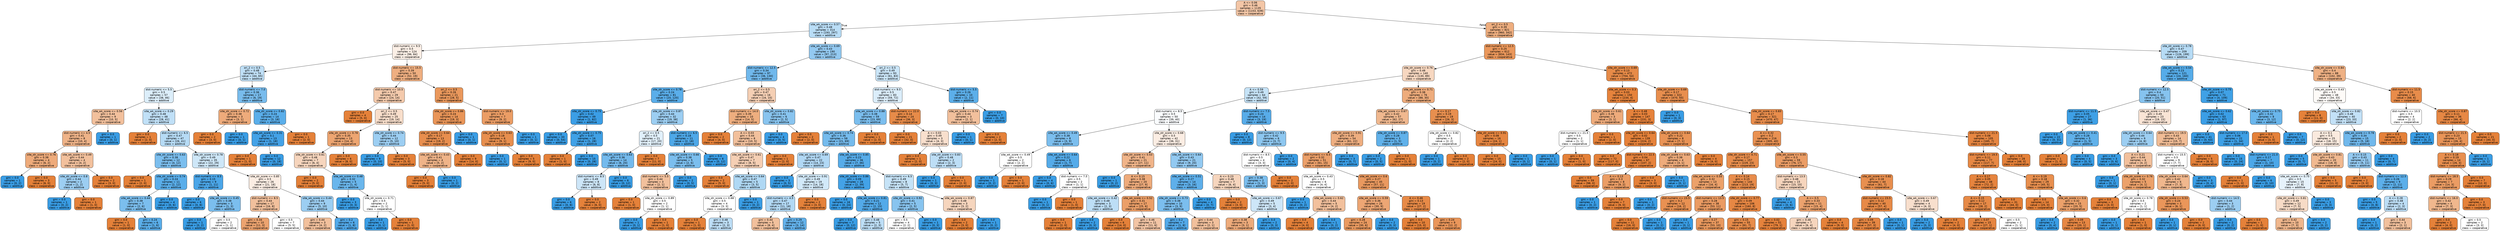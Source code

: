 digraph Tree {
node [shape=box, style="filled, rounded", color="black", fontname=helvetica] ;
edge [fontname=helvetica] ;
0 [label="A <= 0.06\ngini = 0.46\nsamples = 1135\nvalue = [1153, 639]\nclass = cooperative", fillcolor="#e5813972"] ;
1 [label="site_wk_score <= 0.57\ngini = 0.48\nsamples = 314\nvalue = [193, 297]\nclass = additive", fillcolor="#399de559"] ;
0 -> 1 [labeldistance=2.5, labelangle=45, headlabel="True"] ;
2 [label="dist-numeric <= 9.5\ngini = 0.5\nsamples = 124\nvalue = [96, 84]\nclass = cooperative", fillcolor="#e5813920"] ;
1 -> 2 ;
3 [label="ori_2 <= 0.5\ngini = 0.48\nsamples = 74\nvalue = [44, 65]\nclass = additive", fillcolor="#399de552"] ;
2 -> 3 ;
4 [label="dist-numeric <= 5.5\ngini = 0.5\nsamples = 57\nvalue = [38, 46]\nclass = additive", fillcolor="#399de52c"] ;
3 -> 4 ;
5 [label="site_wk_score <= 0.56\ngini = 0.44\nsamples = 9\nvalue = [10, 5]\nclass = cooperative", fillcolor="#e581397f"] ;
4 -> 5 ;
6 [label="dist-numeric <= 4.5\ngini = 0.41\nsamples = 8\nvalue = [10, 4]\nclass = cooperative", fillcolor="#e5813999"] ;
5 -> 6 ;
7 [label="site_str_score <= 0.76\ngini = 0.38\nsamples = 4\nvalue = [6, 2]\nclass = cooperative", fillcolor="#e58139aa"] ;
6 -> 7 ;
8 [label="gini = 0.0\nsamples = 1\nvalue = [0, 2]\nclass = additive", fillcolor="#399de5ff"] ;
7 -> 8 ;
9 [label="gini = 0.0\nsamples = 3\nvalue = [6, 0]\nclass = cooperative", fillcolor="#e58139ff"] ;
7 -> 9 ;
10 [label="site_wk_score <= 0.49\ngini = 0.44\nsamples = 4\nvalue = [4, 2]\nclass = cooperative", fillcolor="#e581397f"] ;
6 -> 10 ;
11 [label="site_str_score <= 0.8\ngini = 0.44\nsamples = 2\nvalue = [1, 2]\nclass = additive", fillcolor="#399de57f"] ;
10 -> 11 ;
12 [label="gini = 0.0\nsamples = 1\nvalue = [0, 2]\nclass = additive", fillcolor="#399de5ff"] ;
11 -> 12 ;
13 [label="gini = 0.0\nsamples = 1\nvalue = [1, 0]\nclass = cooperative", fillcolor="#e58139ff"] ;
11 -> 13 ;
14 [label="gini = 0.0\nsamples = 2\nvalue = [3, 0]\nclass = cooperative", fillcolor="#e58139ff"] ;
10 -> 14 ;
15 [label="gini = 0.0\nsamples = 1\nvalue = [0, 1]\nclass = additive", fillcolor="#399de5ff"] ;
5 -> 15 ;
16 [label="site_wk_score <= 0.29\ngini = 0.48\nsamples = 48\nvalue = [28, 41]\nclass = additive", fillcolor="#399de551"] ;
4 -> 16 ;
17 [label="gini = 0.0\nsamples = 1\nvalue = [2, 0]\nclass = cooperative", fillcolor="#e58139ff"] ;
16 -> 17 ;
18 [label="dist-numeric <= 6.5\ngini = 0.47\nsamples = 47\nvalue = [26, 41]\nclass = additive", fillcolor="#399de55d"] ;
16 -> 18 ;
19 [label="site_str_score <= 0.63\ngini = 0.38\nsamples = 12\nvalue = [4, 12]\nclass = additive", fillcolor="#399de5aa"] ;
18 -> 19 ;
20 [label="gini = 0.0\nsamples = 1\nvalue = [2, 0]\nclass = cooperative", fillcolor="#e58139ff"] ;
19 -> 20 ;
21 [label="site_str_score <= 0.74\ngini = 0.24\nsamples = 11\nvalue = [2, 12]\nclass = additive", fillcolor="#399de5d4"] ;
19 -> 21 ;
22 [label="site_wk_score <= 0.44\ngini = 0.38\nsamples = 7\nvalue = [2, 6]\nclass = additive", fillcolor="#399de5aa"] ;
21 -> 22 ;
23 [label="gini = 0.0\nsamples = 1\nvalue = [1, 0]\nclass = cooperative", fillcolor="#e58139ff"] ;
22 -> 23 ;
24 [label="gini = 0.24\nsamples = 6\nvalue = [1, 6]\nclass = additive", fillcolor="#399de5d4"] ;
22 -> 24 ;
25 [label="gini = 0.0\nsamples = 4\nvalue = [0, 6]\nclass = additive", fillcolor="#399de5ff"] ;
21 -> 25 ;
26 [label="site_str_score <= 0.78\ngini = 0.49\nsamples = 35\nvalue = [22, 29]\nclass = additive", fillcolor="#399de53e"] ;
18 -> 26 ;
27 [label="dist-numeric <= 8.5\ngini = 0.15\nsamples = 9\nvalue = [1, 11]\nclass = additive", fillcolor="#399de5e8"] ;
26 -> 27 ;
28 [label="gini = 0.0\nsamples = 6\nvalue = [0, 8]\nclass = additive", fillcolor="#399de5ff"] ;
27 -> 28 ;
29 [label="site_wk_score <= 0.45\ngini = 0.38\nsamples = 3\nvalue = [1, 3]\nclass = additive", fillcolor="#399de5aa"] ;
27 -> 29 ;
30 [label="gini = 0.0\nsamples = 1\nvalue = [0, 2]\nclass = additive", fillcolor="#399de5ff"] ;
29 -> 30 ;
31 [label="gini = 0.5\nsamples = 2\nvalue = [1, 1]\nclass = cooperative", fillcolor="#e5813900"] ;
29 -> 31 ;
32 [label="site_str_score <= 0.85\ngini = 0.5\nsamples = 26\nvalue = [21, 18]\nclass = cooperative", fillcolor="#e5813924"] ;
26 -> 32 ;
33 [label="dist-numeric <= 8.5\ngini = 0.44\nsamples = 17\nvalue = [16, 8]\nclass = cooperative", fillcolor="#e581397f"] ;
32 -> 33 ;
34 [label="gini = 0.34\nsamples = 10\nvalue = [11, 3]\nclass = cooperative", fillcolor="#e58139b9"] ;
33 -> 34 ;
35 [label="gini = 0.5\nsamples = 7\nvalue = [5, 5]\nclass = cooperative", fillcolor="#e5813900"] ;
33 -> 35 ;
36 [label="site_wk_score <= 0.44\ngini = 0.44\nsamples = 9\nvalue = [5, 10]\nclass = additive", fillcolor="#399de57f"] ;
32 -> 36 ;
37 [label="gini = 0.44\nsamples = 3\nvalue = [4, 2]\nclass = cooperative", fillcolor="#e581397f"] ;
36 -> 37 ;
38 [label="gini = 0.2\nsamples = 6\nvalue = [1, 8]\nclass = additive", fillcolor="#399de5df"] ;
36 -> 38 ;
39 [label="dist-numeric <= 7.0\ngini = 0.36\nsamples = 17\nvalue = [6, 19]\nclass = additive", fillcolor="#399de5ae"] ;
3 -> 39 ;
40 [label="site_str_score <= 0.72\ngini = 0.38\nsamples = 3\nvalue = [3, 1]\nclass = cooperative", fillcolor="#e58139aa"] ;
39 -> 40 ;
41 [label="gini = 0.0\nsamples = 2\nvalue = [3, 0]\nclass = cooperative", fillcolor="#e58139ff"] ;
40 -> 41 ;
42 [label="gini = 0.0\nsamples = 1\nvalue = [0, 1]\nclass = additive", fillcolor="#399de5ff"] ;
40 -> 42 ;
43 [label="site_str_score <= 0.82\ngini = 0.24\nsamples = 14\nvalue = [3, 18]\nclass = additive", fillcolor="#399de5d4"] ;
39 -> 43 ;
44 [label="site_wk_score <= 0.31\ngini = 0.1\nsamples = 13\nvalue = [1, 18]\nclass = additive", fillcolor="#399de5f1"] ;
43 -> 44 ;
45 [label="gini = 0.0\nsamples = 1\nvalue = [1, 0]\nclass = cooperative", fillcolor="#e58139ff"] ;
44 -> 45 ;
46 [label="gini = 0.0\nsamples = 12\nvalue = [0, 18]\nclass = additive", fillcolor="#399de5ff"] ;
44 -> 46 ;
47 [label="gini = 0.0\nsamples = 1\nvalue = [2, 0]\nclass = cooperative", fillcolor="#e58139ff"] ;
43 -> 47 ;
48 [label="dist-numeric <= 15.5\ngini = 0.39\nsamples = 50\nvalue = [52, 19]\nclass = cooperative", fillcolor="#e58139a2"] ;
2 -> 48 ;
49 [label="dist-numeric <= 10.5\ngini = 0.47\nsamples = 29\nvalue = [24, 14]\nclass = cooperative", fillcolor="#e581396a"] ;
48 -> 49 ;
50 [label="gini = 0.0\nsamples = 4\nvalue = [5, 0]\nclass = cooperative", fillcolor="#e58139ff"] ;
49 -> 50 ;
51 [label="ori_2 <= 0.5\ngini = 0.49\nsamples = 25\nvalue = [19, 14]\nclass = cooperative", fillcolor="#e5813943"] ;
49 -> 51 ;
52 [label="site_str_score <= 0.78\ngini = 0.35\nsamples = 13\nvalue = [14, 4]\nclass = cooperative", fillcolor="#e58139b6"] ;
51 -> 52 ;
53 [label="site_str_score <= 0.61\ngini = 0.48\nsamples = 7\nvalue = [6, 4]\nclass = cooperative", fillcolor="#e5813955"] ;
52 -> 53 ;
54 [label="gini = 0.0\nsamples = 2\nvalue = [5, 0]\nclass = cooperative", fillcolor="#e58139ff"] ;
53 -> 54 ;
55 [label="site_wk_score <= 0.48\ngini = 0.32\nsamples = 5\nvalue = [1, 4]\nclass = additive", fillcolor="#399de5bf"] ;
53 -> 55 ;
56 [label="gini = 0.0\nsamples = 3\nvalue = [0, 3]\nclass = additive", fillcolor="#399de5ff"] ;
55 -> 56 ;
57 [label="site_str_score <= 0.71\ngini = 0.5\nsamples = 2\nvalue = [1, 1]\nclass = cooperative", fillcolor="#e5813900"] ;
55 -> 57 ;
58 [label="gini = 0.0\nsamples = 1\nvalue = [0, 1]\nclass = additive", fillcolor="#399de5ff"] ;
57 -> 58 ;
59 [label="gini = 0.0\nsamples = 1\nvalue = [1, 0]\nclass = cooperative", fillcolor="#e58139ff"] ;
57 -> 59 ;
60 [label="gini = 0.0\nsamples = 6\nvalue = [8, 0]\nclass = cooperative", fillcolor="#e58139ff"] ;
52 -> 60 ;
61 [label="site_str_score <= 0.74\ngini = 0.44\nsamples = 12\nvalue = [5, 10]\nclass = additive", fillcolor="#399de57f"] ;
51 -> 61 ;
62 [label="gini = 0.0\nsamples = 9\nvalue = [0, 10]\nclass = additive", fillcolor="#399de5ff"] ;
61 -> 62 ;
63 [label="gini = 0.0\nsamples = 3\nvalue = [5, 0]\nclass = cooperative", fillcolor="#e58139ff"] ;
61 -> 63 ;
64 [label="ori_2 <= 0.5\ngini = 0.26\nsamples = 21\nvalue = [28, 5]\nclass = cooperative", fillcolor="#e58139d1"] ;
48 -> 64 ;
65 [label="site_str_score <= 0.86\ngini = 0.24\nsamples = 14\nvalue = [19, 3]\nclass = cooperative", fillcolor="#e58139d7"] ;
64 -> 65 ;
66 [label="site_str_score <= 0.64\ngini = 0.17\nsamples = 13\nvalue = [19, 2]\nclass = cooperative", fillcolor="#e58139e4"] ;
65 -> 66 ;
67 [label="site_wk_score <= 0.43\ngini = 0.41\nsamples = 4\nvalue = [5, 2]\nclass = cooperative", fillcolor="#e5813999"] ;
66 -> 67 ;
68 [label="gini = 0.0\nsamples = 3\nvalue = [5, 0]\nclass = cooperative", fillcolor="#e58139ff"] ;
67 -> 68 ;
69 [label="gini = 0.0\nsamples = 1\nvalue = [0, 2]\nclass = additive", fillcolor="#399de5ff"] ;
67 -> 69 ;
70 [label="gini = 0.0\nsamples = 9\nvalue = [14, 0]\nclass = cooperative", fillcolor="#e58139ff"] ;
66 -> 70 ;
71 [label="gini = 0.0\nsamples = 1\nvalue = [0, 1]\nclass = additive", fillcolor="#399de5ff"] ;
65 -> 71 ;
72 [label="dist-numeric <= 19.0\ngini = 0.3\nsamples = 7\nvalue = [9, 2]\nclass = cooperative", fillcolor="#e58139c6"] ;
64 -> 72 ;
73 [label="site_str_score <= 0.63\ngini = 0.18\nsamples = 6\nvalue = [9, 1]\nclass = cooperative", fillcolor="#e58139e3"] ;
72 -> 73 ;
74 [label="gini = 0.0\nsamples = 1\nvalue = [0, 1]\nclass = additive", fillcolor="#399de5ff"] ;
73 -> 74 ;
75 [label="gini = 0.0\nsamples = 5\nvalue = [9, 0]\nclass = cooperative", fillcolor="#e58139ff"] ;
73 -> 75 ;
76 [label="gini = 0.0\nsamples = 1\nvalue = [0, 1]\nclass = additive", fillcolor="#399de5ff"] ;
72 -> 76 ;
77 [label="site_wk_score <= 0.69\ngini = 0.43\nsamples = 190\nvalue = [97, 213]\nclass = additive", fillcolor="#399de58b"] ;
1 -> 77 ;
78 [label="dist-numeric <= 12.5\ngini = 0.34\nsamples = 97\nvalue = [36, 130]\nclass = additive", fillcolor="#399de5b8"] ;
77 -> 78 ;
79 [label="site_str_score <= 0.78\ngini = 0.24\nsamples = 81\nvalue = [20, 120]\nclass = additive", fillcolor="#399de5d4"] ;
78 -> 79 ;
80 [label="site_str_score <= 0.75\ngini = 0.02\nsamples = 49\nvalue = [1, 82]\nclass = additive", fillcolor="#399de5fc"] ;
79 -> 80 ;
81 [label="gini = 0.0\nsamples = 33\nvalue = [0, 54]\nclass = additive", fillcolor="#399de5ff"] ;
80 -> 81 ;
82 [label="site_str_score <= 0.75\ngini = 0.07\nsamples = 16\nvalue = [1, 28]\nclass = additive", fillcolor="#399de5f6"] ;
80 -> 82 ;
83 [label="gini = 0.0\nsamples = 1\nvalue = [1, 0]\nclass = cooperative", fillcolor="#e58139ff"] ;
82 -> 83 ;
84 [label="gini = 0.0\nsamples = 15\nvalue = [0, 28]\nclass = additive", fillcolor="#399de5ff"] ;
82 -> 84 ;
85 [label="site_str_score <= 0.87\ngini = 0.44\nsamples = 32\nvalue = [19, 38]\nclass = additive", fillcolor="#399de57f"] ;
79 -> 85 ;
86 [label="ori_2 <= 0.5\ngini = 0.5\nsamples = 21\nvalue = [17, 20]\nclass = additive", fillcolor="#399de526"] ;
85 -> 86 ;
87 [label="site_wk_score <= 0.63\ngini = 0.36\nsamples = 14\nvalue = [6, 20]\nclass = additive", fillcolor="#399de5b3"] ;
86 -> 87 ;
88 [label="dist-numeric <= 8.5\ngini = 0.49\nsamples = 8\nvalue = [6, 8]\nclass = additive", fillcolor="#399de540"] ;
87 -> 88 ;
89 [label="gini = 0.0\nsamples = 6\nvalue = [0, 8]\nclass = additive", fillcolor="#399de5ff"] ;
88 -> 89 ;
90 [label="gini = 0.0\nsamples = 2\nvalue = [6, 0]\nclass = cooperative", fillcolor="#e58139ff"] ;
88 -> 90 ;
91 [label="gini = 0.0\nsamples = 6\nvalue = [0, 12]\nclass = additive", fillcolor="#399de5ff"] ;
87 -> 91 ;
92 [label="gini = 0.0\nsamples = 7\nvalue = [11, 0]\nclass = cooperative", fillcolor="#e58139ff"] ;
86 -> 92 ;
93 [label="dist-numeric <= 6.5\ngini = 0.18\nsamples = 11\nvalue = [2, 18]\nclass = additive", fillcolor="#399de5e3"] ;
85 -> 93 ;
94 [label="site_wk_score <= 0.66\ngini = 0.38\nsamples = 5\nvalue = [2, 6]\nclass = additive", fillcolor="#399de5aa"] ;
93 -> 94 ;
95 [label="dist-numeric <= 5.5\ngini = 0.44\nsamples = 3\nvalue = [2, 1]\nclass = cooperative", fillcolor="#e581397f"] ;
94 -> 95 ;
96 [label="gini = 0.0\nsamples = 1\nvalue = [1, 0]\nclass = cooperative", fillcolor="#e58139ff"] ;
95 -> 96 ;
97 [label="site_str_score <= 0.89\ngini = 0.5\nsamples = 2\nvalue = [1, 1]\nclass = cooperative", fillcolor="#e5813900"] ;
95 -> 97 ;
98 [label="gini = 0.0\nsamples = 1\nvalue = [0, 1]\nclass = additive", fillcolor="#399de5ff"] ;
97 -> 98 ;
99 [label="gini = 0.0\nsamples = 1\nvalue = [1, 0]\nclass = cooperative", fillcolor="#e58139ff"] ;
97 -> 99 ;
100 [label="gini = 0.0\nsamples = 2\nvalue = [0, 5]\nclass = additive", fillcolor="#399de5ff"] ;
94 -> 100 ;
101 [label="gini = 0.0\nsamples = 6\nvalue = [0, 12]\nclass = additive", fillcolor="#399de5ff"] ;
93 -> 101 ;
102 [label="ori_2 <= 0.5\ngini = 0.47\nsamples = 16\nvalue = [16, 10]\nclass = cooperative", fillcolor="#e5813960"] ;
78 -> 102 ;
103 [label="dist-numeric <= 14.0\ngini = 0.39\nsamples = 10\nvalue = [14, 5]\nclass = cooperative", fillcolor="#e58139a4"] ;
102 -> 103 ;
104 [label="gini = 0.0\nsamples = 2\nvalue = [4, 0]\nclass = cooperative", fillcolor="#e58139ff"] ;
103 -> 104 ;
105 [label="A <= 0.03\ngini = 0.44\nsamples = 8\nvalue = [10, 5]\nclass = cooperative", fillcolor="#e581397f"] ;
103 -> 105 ;
106 [label="site_wk_score <= 0.61\ngini = 0.47\nsamples = 7\nvalue = [8, 5]\nclass = cooperative", fillcolor="#e5813960"] ;
105 -> 106 ;
107 [label="gini = 0.0\nsamples = 2\nvalue = [5, 0]\nclass = cooperative", fillcolor="#e58139ff"] ;
106 -> 107 ;
108 [label="site_wk_score <= 0.64\ngini = 0.47\nsamples = 5\nvalue = [3, 5]\nclass = additive", fillcolor="#399de566"] ;
106 -> 108 ;
109 [label="site_str_score <= 0.68\ngini = 0.5\nsamples = 4\nvalue = [3, 3]\nclass = cooperative", fillcolor="#e5813900"] ;
108 -> 109 ;
110 [label="gini = 0.0\nsamples = 1\nvalue = [1, 0]\nclass = cooperative", fillcolor="#e58139ff"] ;
109 -> 110 ;
111 [label="gini = 0.48\nsamples = 3\nvalue = [2, 3]\nclass = additive", fillcolor="#399de555"] ;
109 -> 111 ;
112 [label="gini = 0.0\nsamples = 1\nvalue = [0, 2]\nclass = additive", fillcolor="#399de5ff"] ;
108 -> 112 ;
113 [label="gini = 0.0\nsamples = 1\nvalue = [2, 0]\nclass = cooperative", fillcolor="#e58139ff"] ;
105 -> 113 ;
114 [label="site_str_score <= 0.82\ngini = 0.41\nsamples = 6\nvalue = [2, 5]\nclass = additive", fillcolor="#399de599"] ;
102 -> 114 ;
115 [label="gini = 0.0\nsamples = 4\nvalue = [0, 5]\nclass = additive", fillcolor="#399de5ff"] ;
114 -> 115 ;
116 [label="gini = 0.0\nsamples = 2\nvalue = [2, 0]\nclass = cooperative", fillcolor="#e58139ff"] ;
114 -> 116 ;
117 [label="ori_2 <= 0.5\ngini = 0.49\nsamples = 93\nvalue = [61, 83]\nclass = additive", fillcolor="#399de544"] ;
77 -> 117 ;
118 [label="dist-numeric <= 9.5\ngini = 0.5\nsamples = 83\nvalue = [59, 72]\nclass = additive", fillcolor="#399de52e"] ;
117 -> 118 ;
119 [label="site_wk_score <= 0.88\ngini = 0.38\nsamples = 59\nvalue = [23, 69]\nclass = additive", fillcolor="#399de5aa"] ;
118 -> 119 ;
120 [label="site_wk_score <= 0.74\ngini = 0.36\nsamples = 58\nvalue = [21, 69]\nclass = additive", fillcolor="#399de5b1"] ;
119 -> 120 ;
121 [label="site_wk_score <= 0.69\ngini = 0.47\nsamples = 22\nvalue = [14, 23]\nclass = additive", fillcolor="#399de564"] ;
120 -> 121 ;
122 [label="gini = 0.0\nsamples = 3\nvalue = [0, 5]\nclass = additive", fillcolor="#399de5ff"] ;
121 -> 122 ;
123 [label="site_str_score <= 0.91\ngini = 0.49\nsamples = 19\nvalue = [14, 18]\nclass = additive", fillcolor="#399de539"] ;
121 -> 123 ;
124 [label="dist-numeric <= 4.5\ngini = 0.47\nsamples = 17\nvalue = [11, 18]\nclass = additive", fillcolor="#399de563"] ;
123 -> 124 ;
125 [label="gini = 0.44\nsamples = 5\nvalue = [8, 4]\nclass = cooperative", fillcolor="#e581397f"] ;
124 -> 125 ;
126 [label="gini = 0.29\nsamples = 12\nvalue = [3, 14]\nclass = additive", fillcolor="#399de5c8"] ;
124 -> 126 ;
127 [label="gini = 0.0\nsamples = 2\nvalue = [3, 0]\nclass = cooperative", fillcolor="#e58139ff"] ;
123 -> 127 ;
128 [label="site_wk_score <= 0.85\ngini = 0.23\nsamples = 36\nvalue = [7, 46]\nclass = additive", fillcolor="#399de5d8"] ;
120 -> 128 ;
129 [label="site_str_score <= 0.86\ngini = 0.09\nsamples = 28\nvalue = [2, 39]\nclass = additive", fillcolor="#399de5f2"] ;
128 -> 129 ;
130 [label="gini = 0.0\nsamples = 16\nvalue = [0, 24]\nclass = additive", fillcolor="#399de5ff"] ;
129 -> 130 ;
131 [label="site_wk_score <= 0.81\ngini = 0.21\nsamples = 12\nvalue = [2, 15]\nclass = additive", fillcolor="#399de5dd"] ;
129 -> 131 ;
132 [label="gini = 0.0\nsamples = 7\nvalue = [0, 12]\nclass = additive", fillcolor="#399de5ff"] ;
131 -> 132 ;
133 [label="gini = 0.48\nsamples = 5\nvalue = [2, 3]\nclass = additive", fillcolor="#399de555"] ;
131 -> 133 ;
134 [label="dist-numeric <= 6.5\ngini = 0.49\nsamples = 8\nvalue = [5, 7]\nclass = additive", fillcolor="#399de549"] ;
128 -> 134 ;
135 [label="site_str_score <= 0.92\ngini = 0.41\nsamples = 5\nvalue = [2, 5]\nclass = additive", fillcolor="#399de599"] ;
134 -> 135 ;
136 [label="gini = 0.5\nsamples = 4\nvalue = [2, 2]\nclass = cooperative", fillcolor="#e5813900"] ;
135 -> 136 ;
137 [label="gini = 0.0\nsamples = 1\nvalue = [0, 3]\nclass = additive", fillcolor="#399de5ff"] ;
135 -> 137 ;
138 [label="site_wk_score <= 0.87\ngini = 0.48\nsamples = 3\nvalue = [3, 2]\nclass = cooperative", fillcolor="#e5813955"] ;
134 -> 138 ;
139 [label="gini = 0.0\nsamples = 2\nvalue = [3, 0]\nclass = cooperative", fillcolor="#e58139ff"] ;
138 -> 139 ;
140 [label="gini = 0.0\nsamples = 1\nvalue = [0, 2]\nclass = additive", fillcolor="#399de5ff"] ;
138 -> 140 ;
141 [label="gini = 0.0\nsamples = 1\nvalue = [2, 0]\nclass = cooperative", fillcolor="#e58139ff"] ;
119 -> 141 ;
142 [label="dist-numeric <= 22.0\ngini = 0.14\nsamples = 24\nvalue = [36, 3]\nclass = cooperative", fillcolor="#e58139ea"] ;
118 -> 142 ;
143 [label="gini = 0.0\nsamples = 21\nvalue = [32, 0]\nclass = cooperative", fillcolor="#e58139ff"] ;
142 -> 143 ;
144 [label="A <= 0.03\ngini = 0.49\nsamples = 3\nvalue = [4, 3]\nclass = cooperative", fillcolor="#e5813940"] ;
142 -> 144 ;
145 [label="gini = 0.0\nsamples = 1\nvalue = [2, 0]\nclass = cooperative", fillcolor="#e58139ff"] ;
144 -> 145 ;
146 [label="site_str_score <= 0.83\ngini = 0.48\nsamples = 2\nvalue = [2, 3]\nclass = additive", fillcolor="#399de555"] ;
144 -> 146 ;
147 [label="gini = 0.0\nsamples = 1\nvalue = [0, 3]\nclass = additive", fillcolor="#399de5ff"] ;
146 -> 147 ;
148 [label="gini = 0.0\nsamples = 1\nvalue = [2, 0]\nclass = cooperative", fillcolor="#e58139ff"] ;
146 -> 148 ;
149 [label="dist-numeric <= 5.5\ngini = 0.26\nsamples = 10\nvalue = [2, 11]\nclass = additive", fillcolor="#399de5d1"] ;
117 -> 149 ;
150 [label="site_wk_score <= 0.74\ngini = 0.44\nsamples = 3\nvalue = [2, 1]\nclass = cooperative", fillcolor="#e581397f"] ;
149 -> 150 ;
151 [label="gini = 0.0\nsamples = 1\nvalue = [0, 1]\nclass = additive", fillcolor="#399de5ff"] ;
150 -> 151 ;
152 [label="gini = 0.0\nsamples = 2\nvalue = [2, 0]\nclass = cooperative", fillcolor="#e58139ff"] ;
150 -> 152 ;
153 [label="gini = 0.0\nsamples = 7\nvalue = [0, 10]\nclass = additive", fillcolor="#399de5ff"] ;
149 -> 153 ;
154 [label="ori_2 <= 0.5\ngini = 0.39\nsamples = 821\nvalue = [960, 342]\nclass = cooperative", fillcolor="#e58139a4"] ;
0 -> 154 [labeldistance=2.5, labelangle=-45, headlabel="False"] ;
155 [label="dist-numeric <= 12.5\ngini = 0.25\nsamples = 612\nvalue = [834, 143]\nclass = cooperative", fillcolor="#e58139d3"] ;
154 -> 155 ;
156 [label="site_str_score <= 0.76\ngini = 0.48\nsamples = 140\nvalue = [130, 89]\nclass = cooperative", fillcolor="#e5813950"] ;
155 -> 156 ;
157 [label="A <= 0.59\ngini = 0.49\nsamples = 64\nvalue = [42, 59]\nclass = additive", fillcolor="#399de549"] ;
156 -> 157 ;
158 [label="dist-numeric <= 8.5\ngini = 0.5\nsamples = 50\nvalue = [39, 40]\nclass = additive", fillcolor="#399de506"] ;
157 -> 158 ;
159 [label="site_wk_score <= 0.49\ngini = 0.38\nsamples = 8\nvalue = [3, 9]\nclass = additive", fillcolor="#399de5aa"] ;
158 -> 159 ;
160 [label="site_wk_score <= 0.49\ngini = 0.5\nsamples = 2\nvalue = [2, 2]\nclass = cooperative", fillcolor="#e5813900"] ;
159 -> 160 ;
161 [label="gini = 0.0\nsamples = 1\nvalue = [0, 2]\nclass = additive", fillcolor="#399de5ff"] ;
160 -> 161 ;
162 [label="gini = 0.0\nsamples = 1\nvalue = [2, 0]\nclass = cooperative", fillcolor="#e58139ff"] ;
160 -> 162 ;
163 [label="site_wk_score <= 0.64\ngini = 0.22\nsamples = 6\nvalue = [1, 7]\nclass = additive", fillcolor="#399de5db"] ;
159 -> 163 ;
164 [label="gini = 0.0\nsamples = 4\nvalue = [0, 6]\nclass = additive", fillcolor="#399de5ff"] ;
163 -> 164 ;
165 [label="dist-numeric <= 7.5\ngini = 0.5\nsamples = 2\nvalue = [1, 1]\nclass = cooperative", fillcolor="#e5813900"] ;
163 -> 165 ;
166 [label="gini = 0.0\nsamples = 1\nvalue = [0, 1]\nclass = additive", fillcolor="#399de5ff"] ;
165 -> 166 ;
167 [label="gini = 0.0\nsamples = 1\nvalue = [1, 0]\nclass = cooperative", fillcolor="#e58139ff"] ;
165 -> 167 ;
168 [label="site_str_score <= 0.68\ngini = 0.5\nsamples = 42\nvalue = [36, 31]\nclass = cooperative", fillcolor="#e5813923"] ;
158 -> 168 ;
169 [label="site_str_score <= 0.53\ngini = 0.41\nsamples = 21\nvalue = [27, 11]\nclass = cooperative", fillcolor="#e5813997"] ;
168 -> 169 ;
170 [label="gini = 0.0\nsamples = 1\nvalue = [0, 2]\nclass = additive", fillcolor="#399de5ff"] ;
169 -> 170 ;
171 [label="A <= 0.15\ngini = 0.38\nsamples = 20\nvalue = [27, 9]\nclass = cooperative", fillcolor="#e58139aa"] ;
169 -> 171 ;
172 [label="site_wk_score <= 0.42\ngini = 0.48\nsamples = 3\nvalue = [2, 3]\nclass = additive", fillcolor="#399de555"] ;
171 -> 172 ;
173 [label="gini = 0.0\nsamples = 1\nvalue = [2, 0]\nclass = cooperative", fillcolor="#e58139ff"] ;
172 -> 173 ;
174 [label="gini = 0.0\nsamples = 2\nvalue = [0, 3]\nclass = additive", fillcolor="#399de5ff"] ;
172 -> 174 ;
175 [label="site_wk_score <= 0.52\ngini = 0.31\nsamples = 17\nvalue = [25, 6]\nclass = cooperative", fillcolor="#e58139c2"] ;
171 -> 175 ;
176 [label="gini = 0.0\nsamples = 6\nvalue = [14, 0]\nclass = cooperative", fillcolor="#e58139ff"] ;
175 -> 176 ;
177 [label="gini = 0.46\nsamples = 11\nvalue = [11, 6]\nclass = cooperative", fillcolor="#e5813974"] ;
175 -> 177 ;
178 [label="site_wk_score <= 0.64\ngini = 0.43\nsamples = 21\nvalue = [9, 20]\nclass = additive", fillcolor="#399de58c"] ;
168 -> 178 ;
179 [label="site_wk_score <= 0.51\ngini = 0.27\nsamples = 14\nvalue = [3, 16]\nclass = additive", fillcolor="#399de5cf"] ;
178 -> 179 ;
180 [label="site_str_score <= 0.73\ngini = 0.38\nsamples = 10\nvalue = [3, 9]\nclass = additive", fillcolor="#399de5aa"] ;
179 -> 180 ;
181 [label="gini = 0.2\nsamples = 7\nvalue = [1, 8]\nclass = additive", fillcolor="#399de5df"] ;
180 -> 181 ;
182 [label="gini = 0.44\nsamples = 3\nvalue = [2, 1]\nclass = cooperative", fillcolor="#e581397f"] ;
180 -> 182 ;
183 [label="gini = 0.0\nsamples = 4\nvalue = [0, 7]\nclass = additive", fillcolor="#399de5ff"] ;
179 -> 183 ;
184 [label="A <= 0.23\ngini = 0.48\nsamples = 7\nvalue = [6, 4]\nclass = cooperative", fillcolor="#e5813955"] ;
178 -> 184 ;
185 [label="gini = 0.0\nsamples = 2\nvalue = [3, 0]\nclass = cooperative", fillcolor="#e58139ff"] ;
184 -> 185 ;
186 [label="site_wk_score <= 0.67\ngini = 0.49\nsamples = 5\nvalue = [3, 4]\nclass = additive", fillcolor="#399de540"] ;
184 -> 186 ;
187 [label="gini = 0.38\nsamples = 3\nvalue = [3, 1]\nclass = cooperative", fillcolor="#e58139aa"] ;
186 -> 187 ;
188 [label="gini = 0.0\nsamples = 2\nvalue = [0, 3]\nclass = additive", fillcolor="#399de5ff"] ;
186 -> 188 ;
189 [label="dist-numeric <= 7.5\ngini = 0.24\nsamples = 14\nvalue = [3, 19]\nclass = additive", fillcolor="#399de5d7"] ;
157 -> 189 ;
190 [label="gini = 0.0\nsamples = 8\nvalue = [0, 12]\nclass = additive", fillcolor="#399de5ff"] ;
189 -> 190 ;
191 [label="dist-numeric <= 9.5\ngini = 0.42\nsamples = 6\nvalue = [3, 7]\nclass = additive", fillcolor="#399de592"] ;
189 -> 191 ;
192 [label="dist-numeric <= 8.5\ngini = 0.5\nsamples = 4\nvalue = [3, 3]\nclass = cooperative", fillcolor="#e5813900"] ;
191 -> 192 ;
193 [label="gini = 0.38\nsamples = 2\nvalue = [1, 3]\nclass = additive", fillcolor="#399de5aa"] ;
192 -> 193 ;
194 [label="gini = 0.0\nsamples = 2\nvalue = [2, 0]\nclass = cooperative", fillcolor="#e58139ff"] ;
192 -> 194 ;
195 [label="gini = 0.0\nsamples = 2\nvalue = [0, 4]\nclass = additive", fillcolor="#399de5ff"] ;
191 -> 195 ;
196 [label="site_wk_score <= 0.71\ngini = 0.38\nsamples = 76\nvalue = [88, 30]\nclass = cooperative", fillcolor="#e58139a8"] ;
156 -> 196 ;
197 [label="site_wk_score <= 0.67\ngini = 0.42\nsamples = 57\nvalue = [62, 27]\nclass = cooperative", fillcolor="#e5813990"] ;
196 -> 197 ;
198 [label="site_str_score <= 0.91\ngini = 0.39\nsamples = 54\nvalue = [61, 22]\nclass = cooperative", fillcolor="#e58139a3"] ;
197 -> 198 ;
199 [label="dist-numeric <= 6.5\ngini = 0.32\nsamples = 51\nvalue = [61, 15]\nclass = cooperative", fillcolor="#e58139c0"] ;
198 -> 199 ;
200 [label="site_wk_score <= 0.43\ngini = 0.5\nsamples = 6\nvalue = [4, 4]\nclass = cooperative", fillcolor="#e5813900"] ;
199 -> 200 ;
201 [label="gini = 0.0\nsamples = 1\nvalue = [0, 2]\nclass = additive", fillcolor="#399de5ff"] ;
200 -> 201 ;
202 [label="site_wk_score <= 0.62\ngini = 0.44\nsamples = 5\nvalue = [4, 2]\nclass = cooperative", fillcolor="#e581397f"] ;
200 -> 202 ;
203 [label="gini = 0.0\nsamples = 4\nvalue = [4, 0]\nclass = cooperative", fillcolor="#e58139ff"] ;
202 -> 203 ;
204 [label="gini = 0.0\nsamples = 1\nvalue = [0, 2]\nclass = additive", fillcolor="#399de5ff"] ;
202 -> 204 ;
205 [label="site_wk_score <= 0.6\ngini = 0.27\nsamples = 45\nvalue = [57, 11]\nclass = cooperative", fillcolor="#e58139ce"] ;
199 -> 205 ;
206 [label="site_wk_score <= 0.59\ngini = 0.36\nsamples = 26\nvalue = [30, 9]\nclass = cooperative", fillcolor="#e58139b3"] ;
205 -> 206 ;
207 [label="gini = 0.28\nsamples = 24\nvalue = [30, 6]\nclass = cooperative", fillcolor="#e58139cc"] ;
206 -> 207 ;
208 [label="gini = 0.0\nsamples = 2\nvalue = [0, 3]\nclass = additive", fillcolor="#399de5ff"] ;
206 -> 208 ;
209 [label="A <= 0.46\ngini = 0.13\nsamples = 19\nvalue = [27, 2]\nclass = cooperative", fillcolor="#e58139ec"] ;
205 -> 209 ;
210 [label="gini = 0.0\nsamples = 10\nvalue = [15, 0]\nclass = cooperative", fillcolor="#e58139ff"] ;
209 -> 210 ;
211 [label="gini = 0.24\nsamples = 9\nvalue = [12, 2]\nclass = cooperative", fillcolor="#e58139d4"] ;
209 -> 211 ;
212 [label="gini = 0.0\nsamples = 3\nvalue = [0, 7]\nclass = additive", fillcolor="#399de5ff"] ;
198 -> 212 ;
213 [label="site_str_score <= 0.87\ngini = 0.28\nsamples = 3\nvalue = [1, 5]\nclass = additive", fillcolor="#399de5cc"] ;
197 -> 213 ;
214 [label="gini = 0.0\nsamples = 2\nvalue = [0, 5]\nclass = additive", fillcolor="#399de5ff"] ;
213 -> 214 ;
215 [label="gini = 0.0\nsamples = 1\nvalue = [1, 0]\nclass = cooperative", fillcolor="#e58139ff"] ;
213 -> 215 ;
216 [label="A <= 0.17\ngini = 0.19\nsamples = 19\nvalue = [26, 3]\nclass = cooperative", fillcolor="#e58139e2"] ;
196 -> 216 ;
217 [label="site_str_score <= 0.82\ngini = 0.5\nsamples = 3\nvalue = [2, 2]\nclass = cooperative", fillcolor="#e5813900"] ;
216 -> 217 ;
218 [label="gini = 0.0\nsamples = 1\nvalue = [0, 2]\nclass = additive", fillcolor="#399de5ff"] ;
217 -> 218 ;
219 [label="gini = 0.0\nsamples = 2\nvalue = [2, 0]\nclass = cooperative", fillcolor="#e58139ff"] ;
217 -> 219 ;
220 [label="site_str_score <= 0.91\ngini = 0.08\nsamples = 16\nvalue = [24, 1]\nclass = cooperative", fillcolor="#e58139f4"] ;
216 -> 220 ;
221 [label="gini = 0.0\nsamples = 15\nvalue = [24, 0]\nclass = cooperative", fillcolor="#e58139ff"] ;
220 -> 221 ;
222 [label="gini = 0.0\nsamples = 1\nvalue = [0, 1]\nclass = additive", fillcolor="#399de5ff"] ;
220 -> 222 ;
223 [label="site_str_score <= 0.69\ngini = 0.13\nsamples = 472\nvalue = [704, 54]\nclass = cooperative", fillcolor="#e58139eb"] ;
155 -> 223 ;
224 [label="site_wk_score <= 0.3\ngini = 0.03\nsamples = 150\nvalue = [234, 4]\nclass = cooperative", fillcolor="#e58139fb"] ;
223 -> 224 ;
225 [label="site_str_score <= 0.61\ngini = 0.38\nsamples = 3\nvalue = [3, 1]\nclass = cooperative", fillcolor="#e58139aa"] ;
224 -> 225 ;
226 [label="dist-numeric <= 21.5\ngini = 0.5\nsamples = 2\nvalue = [1, 1]\nclass = cooperative", fillcolor="#e5813900"] ;
225 -> 226 ;
227 [label="gini = 0.0\nsamples = 1\nvalue = [0, 1]\nclass = additive", fillcolor="#399de5ff"] ;
226 -> 227 ;
228 [label="gini = 0.0\nsamples = 1\nvalue = [1, 0]\nclass = cooperative", fillcolor="#e58139ff"] ;
226 -> 228 ;
229 [label="gini = 0.0\nsamples = 1\nvalue = [2, 0]\nclass = cooperative", fillcolor="#e58139ff"] ;
225 -> 229 ;
230 [label="A <= 0.48\ngini = 0.03\nsamples = 147\nvalue = [231, 3]\nclass = cooperative", fillcolor="#e58139fc"] ;
224 -> 230 ;
231 [label="site_str_score <= 0.64\ngini = 0.02\nsamples = 139\nvalue = [224, 2]\nclass = cooperative", fillcolor="#e58139fd"] ;
230 -> 231 ;
232 [label="gini = 0.0\nsamples = 72\nvalue = [117, 0]\nclass = cooperative", fillcolor="#e58139ff"] ;
231 -> 232 ;
233 [label="dist-numeric <= 22.5\ngini = 0.04\nsamples = 67\nvalue = [107, 2]\nclass = cooperative", fillcolor="#e58139fa"] ;
231 -> 233 ;
234 [label="gini = 0.0\nsamples = 59\nvalue = [98, 0]\nclass = cooperative", fillcolor="#e58139ff"] ;
233 -> 234 ;
235 [label="A <= 0.13\ngini = 0.3\nsamples = 8\nvalue = [9, 2]\nclass = cooperative", fillcolor="#e58139c6"] ;
233 -> 235 ;
236 [label="gini = 0.0\nsamples = 1\nvalue = [0, 2]\nclass = additive", fillcolor="#399de5ff"] ;
235 -> 236 ;
237 [label="gini = 0.0\nsamples = 7\nvalue = [9, 0]\nclass = cooperative", fillcolor="#e58139ff"] ;
235 -> 237 ;
238 [label="site_str_score <= 0.64\ngini = 0.22\nsamples = 8\nvalue = [7, 1]\nclass = cooperative", fillcolor="#e58139db"] ;
230 -> 238 ;
239 [label="site_str_score <= 0.63\ngini = 0.38\nsamples = 4\nvalue = [3, 1]\nclass = cooperative", fillcolor="#e58139aa"] ;
238 -> 239 ;
240 [label="gini = 0.0\nsamples = 3\nvalue = [3, 0]\nclass = cooperative", fillcolor="#e58139ff"] ;
239 -> 240 ;
241 [label="gini = 0.0\nsamples = 1\nvalue = [0, 1]\nclass = additive", fillcolor="#399de5ff"] ;
239 -> 241 ;
242 [label="gini = 0.0\nsamples = 4\nvalue = [4, 0]\nclass = cooperative", fillcolor="#e58139ff"] ;
238 -> 242 ;
243 [label="site_str_score <= 0.69\ngini = 0.17\nsamples = 322\nvalue = [470, 50]\nclass = cooperative", fillcolor="#e58139e4"] ;
223 -> 243 ;
244 [label="gini = 0.0\nsamples = 1\nvalue = [0, 3]\nclass = additive", fillcolor="#399de5ff"] ;
243 -> 244 ;
245 [label="site_str_score <= 0.83\ngini = 0.17\nsamples = 321\nvalue = [470, 47]\nclass = cooperative", fillcolor="#e58139e6"] ;
243 -> 245 ;
246 [label="A <= 0.32\ngini = 0.2\nsamples = 216\nvalue = [305, 40]\nclass = cooperative", fillcolor="#e58139de"] ;
245 -> 246 ;
247 [label="site_str_score <= 0.71\ngini = 0.17\nsamples = 157\nvalue = [229, 23]\nclass = cooperative", fillcolor="#e58139e5"] ;
246 -> 247 ;
248 [label="site_wk_score <= 0.55\ngini = 0.32\nsamples = 13\nvalue = [16, 4]\nclass = cooperative", fillcolor="#e58139bf"] ;
247 -> 248 ;
249 [label="gini = 0.0\nsamples = 1\nvalue = [0, 2]\nclass = additive", fillcolor="#399de5ff"] ;
248 -> 249 ;
250 [label="dist-numeric <= 23.5\ngini = 0.2\nsamples = 12\nvalue = [16, 2]\nclass = cooperative", fillcolor="#e58139df"] ;
248 -> 250 ;
251 [label="gini = 0.0\nsamples = 11\nvalue = [16, 0]\nclass = cooperative", fillcolor="#e58139ff"] ;
250 -> 251 ;
252 [label="gini = 0.0\nsamples = 1\nvalue = [0, 2]\nclass = additive", fillcolor="#399de5ff"] ;
250 -> 252 ;
253 [label="A <= 0.14\ngini = 0.15\nsamples = 144\nvalue = [213, 19]\nclass = cooperative", fillcolor="#e58139e8"] ;
247 -> 253 ;
254 [label="dist-numeric <= 13.5\ngini = 0.28\nsamples = 38\nvalue = [53, 11]\nclass = cooperative", fillcolor="#e58139ca"] ;
253 -> 254 ;
255 [label="gini = 0.0\nsamples = 1\nvalue = [0, 1]\nclass = additive", fillcolor="#399de5ff"] ;
254 -> 255 ;
256 [label="gini = 0.27\nsamples = 37\nvalue = [53, 10]\nclass = cooperative", fillcolor="#e58139cf"] ;
254 -> 256 ;
257 [label="site_str_score <= 0.77\ngini = 0.09\nsamples = 106\nvalue = [160, 8]\nclass = cooperative", fillcolor="#e58139f2"] ;
253 -> 257 ;
258 [label="gini = 0.15\nsamples = 55\nvalue = [81, 7]\nclass = cooperative", fillcolor="#e58139e9"] ;
257 -> 258 ;
259 [label="gini = 0.02\nsamples = 51\nvalue = [79, 1]\nclass = cooperative", fillcolor="#e58139fc"] ;
257 -> 259 ;
260 [label="site_wk_score <= 0.55\ngini = 0.3\nsamples = 59\nvalue = [76, 17]\nclass = cooperative", fillcolor="#e58139c6"] ;
246 -> 260 ;
261 [label="dist-numeric <= 13.5\ngini = 0.48\nsamples = 15\nvalue = [15, 10]\nclass = cooperative", fillcolor="#e5813955"] ;
260 -> 261 ;
262 [label="gini = 0.0\nsamples = 4\nvalue = [0, 6]\nclass = additive", fillcolor="#399de5ff"] ;
261 -> 262 ;
263 [label="A <= 0.5\ngini = 0.33\nsamples = 11\nvalue = [15, 4]\nclass = cooperative", fillcolor="#e58139bb"] ;
261 -> 263 ;
264 [label="gini = 0.48\nsamples = 7\nvalue = [6, 4]\nclass = cooperative", fillcolor="#e5813955"] ;
263 -> 264 ;
265 [label="gini = 0.0\nsamples = 4\nvalue = [9, 0]\nclass = cooperative", fillcolor="#e58139ff"] ;
263 -> 265 ;
266 [label="site_str_score <= 0.82\ngini = 0.18\nsamples = 44\nvalue = [61, 7]\nclass = cooperative", fillcolor="#e58139e2"] ;
260 -> 266 ;
267 [label="dist-numeric <= 23.5\ngini = 0.12\nsamples = 40\nvalue = [57, 4]\nclass = cooperative", fillcolor="#e58139ed"] ;
266 -> 267 ;
268 [label="gini = 0.09\nsamples = 39\nvalue = [57, 3]\nclass = cooperative", fillcolor="#e58139f2"] ;
267 -> 268 ;
269 [label="gini = 0.0\nsamples = 1\nvalue = [0, 1]\nclass = additive", fillcolor="#399de5ff"] ;
267 -> 269 ;
270 [label="site_wk_score <= 0.67\ngini = 0.49\nsamples = 4\nvalue = [4, 3]\nclass = cooperative", fillcolor="#e5813940"] ;
266 -> 270 ;
271 [label="gini = 0.0\nsamples = 2\nvalue = [0, 3]\nclass = additive", fillcolor="#399de5ff"] ;
270 -> 271 ;
272 [label="gini = 0.0\nsamples = 2\nvalue = [4, 0]\nclass = cooperative", fillcolor="#e58139ff"] ;
270 -> 272 ;
273 [label="dist-numeric <= 21.5\ngini = 0.08\nsamples = 105\nvalue = [165, 7]\nclass = cooperative", fillcolor="#e58139f4"] ;
245 -> 273 ;
274 [label="dist-numeric <= 19.5\ngini = 0.11\nsamples = 77\nvalue = [117, 7]\nclass = cooperative", fillcolor="#e58139f0"] ;
273 -> 274 ;
275 [label="A <= 0.17\ngini = 0.05\nsamples = 48\nvalue = [72, 2]\nclass = cooperative", fillcolor="#e58139f8"] ;
274 -> 275 ;
276 [label="A <= 0.15\ngini = 0.12\nsamples = 17\nvalue = [28, 2]\nclass = cooperative", fillcolor="#e58139ed"] ;
275 -> 276 ;
277 [label="gini = 0.07\nsamples = 15\nvalue = [27, 1]\nclass = cooperative", fillcolor="#e58139f6"] ;
276 -> 277 ;
278 [label="gini = 0.5\nsamples = 2\nvalue = [1, 1]\nclass = cooperative", fillcolor="#e5813900"] ;
276 -> 278 ;
279 [label="gini = 0.0\nsamples = 31\nvalue = [44, 0]\nclass = cooperative", fillcolor="#e58139ff"] ;
275 -> 279 ;
280 [label="A <= 0.19\ngini = 0.18\nsamples = 29\nvalue = [45, 5]\nclass = cooperative", fillcolor="#e58139e3"] ;
274 -> 280 ;
281 [label="gini = 0.0\nsamples = 14\nvalue = [25, 0]\nclass = cooperative", fillcolor="#e58139ff"] ;
280 -> 281 ;
282 [label="site_wk_score <= 0.6\ngini = 0.32\nsamples = 15\nvalue = [20, 5]\nclass = cooperative", fillcolor="#e58139bf"] ;
280 -> 282 ;
283 [label="gini = 0.0\nsamples = 2\nvalue = [0, 4]\nclass = additive", fillcolor="#399de5ff"] ;
282 -> 283 ;
284 [label="gini = 0.09\nsamples = 13\nvalue = [20, 1]\nclass = cooperative", fillcolor="#e58139f2"] ;
282 -> 284 ;
285 [label="gini = 0.0\nsamples = 28\nvalue = [48, 0]\nclass = cooperative", fillcolor="#e58139ff"] ;
273 -> 285 ;
286 [label="site_str_score <= 0.78\ngini = 0.47\nsamples = 209\nvalue = [126, 199]\nclass = additive", fillcolor="#399de55e"] ;
154 -> 286 ;
287 [label="site_wk_score <= 0.54\ngini = 0.23\nsamples = 121\nvalue = [24, 160]\nclass = additive", fillcolor="#399de5d9"] ;
286 -> 287 ;
288 [label="dist-numeric <= 12.5\ngini = 0.4\nsamples = 50\nvalue = [20, 51]\nclass = additive", fillcolor="#399de59b"] ;
287 -> 288 ;
289 [label="dist-numeric <= 11.5\ngini = 0.05\nsamples = 27\nvalue = [1, 36]\nclass = additive", fillcolor="#399de5f8"] ;
288 -> 289 ;
290 [label="gini = 0.0\nsamples = 22\nvalue = [0, 31]\nclass = additive", fillcolor="#399de5ff"] ;
289 -> 290 ;
291 [label="site_wk_score <= 0.41\ngini = 0.28\nsamples = 5\nvalue = [1, 5]\nclass = additive", fillcolor="#399de5cc"] ;
289 -> 291 ;
292 [label="gini = 0.0\nsamples = 1\nvalue = [1, 0]\nclass = cooperative", fillcolor="#e58139ff"] ;
291 -> 292 ;
293 [label="gini = 0.0\nsamples = 4\nvalue = [0, 5]\nclass = additive", fillcolor="#399de5ff"] ;
291 -> 293 ;
294 [label="site_wk_score <= 0.47\ngini = 0.49\nsamples = 23\nvalue = [19, 15]\nclass = cooperative", fillcolor="#e5813936"] ;
288 -> 294 ;
295 [label="site_str_score <= 0.64\ngini = 0.44\nsamples = 9\nvalue = [4, 8]\nclass = additive", fillcolor="#399de57f"] ;
294 -> 295 ;
296 [label="gini = 0.0\nsamples = 3\nvalue = [0, 6]\nclass = additive", fillcolor="#399de5ff"] ;
295 -> 296 ;
297 [label="A <= 0.21\ngini = 0.44\nsamples = 6\nvalue = [4, 2]\nclass = cooperative", fillcolor="#e581397f"] ;
295 -> 297 ;
298 [label="gini = 0.0\nsamples = 1\nvalue = [0, 1]\nclass = additive", fillcolor="#399de5ff"] ;
297 -> 298 ;
299 [label="site_str_score <= 0.76\ngini = 0.32\nsamples = 5\nvalue = [4, 1]\nclass = cooperative", fillcolor="#e58139bf"] ;
297 -> 299 ;
300 [label="gini = 0.0\nsamples = 3\nvalue = [3, 0]\nclass = cooperative", fillcolor="#e58139ff"] ;
299 -> 300 ;
301 [label="site_str_score <= 0.78\ngini = 0.5\nsamples = 2\nvalue = [1, 1]\nclass = cooperative", fillcolor="#e5813900"] ;
299 -> 301 ;
302 [label="gini = 0.0\nsamples = 1\nvalue = [0, 1]\nclass = additive", fillcolor="#399de5ff"] ;
301 -> 302 ;
303 [label="gini = 0.0\nsamples = 1\nvalue = [1, 0]\nclass = cooperative", fillcolor="#e58139ff"] ;
301 -> 303 ;
304 [label="dist-numeric <= 19.5\ngini = 0.43\nsamples = 14\nvalue = [15, 7]\nclass = cooperative", fillcolor="#e5813988"] ;
294 -> 304 ;
305 [label="dist-numeric <= 15.5\ngini = 0.5\nsamples = 9\nvalue = [7, 7]\nclass = cooperative", fillcolor="#e5813900"] ;
304 -> 305 ;
306 [label="site_str_score <= 0.64\ngini = 0.42\nsamples = 6\nvalue = [7, 3]\nclass = cooperative", fillcolor="#e5813992"] ;
305 -> 306 ;
307 [label="site_str_score <= 0.53\ngini = 0.24\nsamples = 3\nvalue = [6, 1]\nclass = cooperative", fillcolor="#e58139d4"] ;
306 -> 307 ;
308 [label="gini = 0.0\nsamples = 1\nvalue = [0, 1]\nclass = additive", fillcolor="#399de5ff"] ;
307 -> 308 ;
309 [label="gini = 0.0\nsamples = 2\nvalue = [6, 0]\nclass = cooperative", fillcolor="#e58139ff"] ;
307 -> 309 ;
310 [label="dist-numeric <= 14.5\ngini = 0.44\nsamples = 3\nvalue = [1, 2]\nclass = additive", fillcolor="#399de57f"] ;
306 -> 310 ;
311 [label="gini = 0.0\nsamples = 2\nvalue = [0, 2]\nclass = additive", fillcolor="#399de5ff"] ;
310 -> 311 ;
312 [label="gini = 0.0\nsamples = 1\nvalue = [1, 0]\nclass = cooperative", fillcolor="#e58139ff"] ;
310 -> 312 ;
313 [label="gini = 0.0\nsamples = 3\nvalue = [0, 4]\nclass = additive", fillcolor="#399de5ff"] ;
305 -> 313 ;
314 [label="gini = 0.0\nsamples = 5\nvalue = [8, 0]\nclass = cooperative", fillcolor="#e58139ff"] ;
304 -> 314 ;
315 [label="site_str_score <= 0.75\ngini = 0.07\nsamples = 71\nvalue = [4, 109]\nclass = additive", fillcolor="#399de5f6"] ;
287 -> 315 ;
316 [label="site_wk_score <= 0.62\ngini = 0.02\nsamples = 63\nvalue = [1, 97]\nclass = additive", fillcolor="#399de5fc"] ;
315 -> 316 ;
317 [label="gini = 0.0\nsamples = 41\nvalue = [0, 63]\nclass = additive", fillcolor="#399de5ff"] ;
316 -> 317 ;
318 [label="dist-numeric <= 17.0\ngini = 0.06\nsamples = 22\nvalue = [1, 34]\nclass = additive", fillcolor="#399de5f8"] ;
316 -> 318 ;
319 [label="gini = 0.0\nsamples = 15\nvalue = [0, 24]\nclass = additive", fillcolor="#399de5ff"] ;
318 -> 319 ;
320 [label="dist-numeric <= 21.0\ngini = 0.17\nsamples = 7\nvalue = [1, 10]\nclass = additive", fillcolor="#399de5e6"] ;
318 -> 320 ;
321 [label="gini = 0.0\nsamples = 1\nvalue = [1, 0]\nclass = cooperative", fillcolor="#e58139ff"] ;
320 -> 321 ;
322 [label="gini = 0.0\nsamples = 6\nvalue = [0, 10]\nclass = additive", fillcolor="#399de5ff"] ;
320 -> 322 ;
323 [label="site_str_score <= 0.75\ngini = 0.32\nsamples = 8\nvalue = [3, 12]\nclass = additive", fillcolor="#399de5bf"] ;
315 -> 323 ;
324 [label="gini = 0.0\nsamples = 1\nvalue = [3, 0]\nclass = cooperative", fillcolor="#e58139ff"] ;
323 -> 324 ;
325 [label="gini = 0.0\nsamples = 7\nvalue = [0, 12]\nclass = additive", fillcolor="#399de5ff"] ;
323 -> 325 ;
326 [label="site_str_score <= 0.84\ngini = 0.4\nsamples = 88\nvalue = [102, 39]\nclass = cooperative", fillcolor="#e581399e"] ;
286 -> 326 ;
327 [label="site_wk_score <= 0.43\ngini = 0.5\nsamples = 48\nvalue = [34, 33]\nclass = cooperative", fillcolor="#e5813908"] ;
326 -> 327 ;
328 [label="gini = 0.0\nsamples = 8\nvalue = [11, 0]\nclass = cooperative", fillcolor="#e58139ff"] ;
327 -> 328 ;
329 [label="site_str_score <= 0.82\ngini = 0.48\nsamples = 40\nvalue = [23, 33]\nclass = additive", fillcolor="#399de54d"] ;
327 -> 329 ;
330 [label="A <= 0.1\ngini = 0.5\nsamples = 25\nvalue = [18, 15]\nclass = cooperative", fillcolor="#e581392a"] ;
329 -> 330 ;
331 [label="gini = 0.0\nsamples = 5\nvalue = [0, 7]\nclass = additive", fillcolor="#399de5ff"] ;
330 -> 331 ;
332 [label="site_str_score <= 0.81\ngini = 0.43\nsamples = 20\nvalue = [18, 8]\nclass = cooperative", fillcolor="#e581398e"] ;
330 -> 332 ;
333 [label="site_wk_score <= 0.75\ngini = 0.5\nsamples = 15\nvalue = [7, 8]\nclass = additive", fillcolor="#399de520"] ;
332 -> 333 ;
334 [label="site_str_score <= 0.81\ngini = 0.49\nsamples = 12\nvalue = [7, 5]\nclass = cooperative", fillcolor="#e5813949"] ;
333 -> 334 ;
335 [label="gini = 0.42\nsamples = 10\nvalue = [7, 3]\nclass = cooperative", fillcolor="#e5813992"] ;
334 -> 335 ;
336 [label="gini = 0.0\nsamples = 2\nvalue = [0, 2]\nclass = additive", fillcolor="#399de5ff"] ;
334 -> 336 ;
337 [label="gini = 0.0\nsamples = 3\nvalue = [0, 3]\nclass = additive", fillcolor="#399de5ff"] ;
333 -> 337 ;
338 [label="gini = 0.0\nsamples = 5\nvalue = [11, 0]\nclass = cooperative", fillcolor="#e58139ff"] ;
332 -> 338 ;
339 [label="site_wk_score <= 0.78\ngini = 0.34\nsamples = 15\nvalue = [5, 18]\nclass = additive", fillcolor="#399de5b8"] ;
329 -> 339 ;
340 [label="A <= 0.15\ngini = 0.43\nsamples = 11\nvalue = [5, 11]\nclass = additive", fillcolor="#399de58b"] ;
339 -> 340 ;
341 [label="gini = 0.0\nsamples = 2\nvalue = [3, 0]\nclass = cooperative", fillcolor="#e58139ff"] ;
340 -> 341 ;
342 [label="dist-numeric <= 12.5\ngini = 0.26\nsamples = 9\nvalue = [2, 11]\nclass = additive", fillcolor="#399de5d1"] ;
340 -> 342 ;
343 [label="gini = 0.0\nsamples = 5\nvalue = [0, 8]\nclass = additive", fillcolor="#399de5ff"] ;
342 -> 343 ;
344 [label="A <= 0.28\ngini = 0.48\nsamples = 4\nvalue = [2, 3]\nclass = additive", fillcolor="#399de555"] ;
342 -> 344 ;
345 [label="gini = 0.0\nsamples = 1\nvalue = [0, 2]\nclass = additive", fillcolor="#399de5ff"] ;
344 -> 345 ;
346 [label="gini = 0.44\nsamples = 3\nvalue = [2, 1]\nclass = cooperative", fillcolor="#e581397f"] ;
344 -> 346 ;
347 [label="gini = 0.0\nsamples = 4\nvalue = [0, 7]\nclass = additive", fillcolor="#399de5ff"] ;
339 -> 347 ;
348 [label="dist-numeric <= 11.5\ngini = 0.15\nsamples = 40\nvalue = [68, 6]\nclass = cooperative", fillcolor="#e58139e9"] ;
326 -> 348 ;
349 [label="dist-numeric <= 10.5\ngini = 0.5\nsamples = 4\nvalue = [2, 2]\nclass = cooperative", fillcolor="#e5813900"] ;
348 -> 349 ;
350 [label="gini = 0.0\nsamples = 2\nvalue = [2, 0]\nclass = cooperative", fillcolor="#e58139ff"] ;
349 -> 350 ;
351 [label="gini = 0.0\nsamples = 2\nvalue = [0, 2]\nclass = additive", fillcolor="#399de5ff"] ;
349 -> 351 ;
352 [label="site_str_score <= 0.87\ngini = 0.11\nsamples = 36\nvalue = [66, 4]\nclass = cooperative", fillcolor="#e58139f0"] ;
348 -> 352 ;
353 [label="dist-numeric <= 21.5\ngini = 0.23\nsamples = 15\nvalue = [26, 4]\nclass = cooperative", fillcolor="#e58139d8"] ;
352 -> 353 ;
354 [label="A <= 0.18\ngini = 0.19\nsamples = 14\nvalue = [26, 3]\nclass = cooperative", fillcolor="#e58139e2"] ;
353 -> 354 ;
355 [label="dist-numeric <= 18.5\ngini = 0.29\nsamples = 7\nvalue = [14, 3]\nclass = cooperative", fillcolor="#e58139c8"] ;
354 -> 355 ;
356 [label="dist-numeric <= 16.0\ngini = 0.42\nsamples = 4\nvalue = [7, 3]\nclass = cooperative", fillcolor="#e5813992"] ;
355 -> 356 ;
357 [label="gini = 0.0\nsamples = 2\nvalue = [4, 0]\nclass = cooperative", fillcolor="#e58139ff"] ;
356 -> 357 ;
358 [label="gini = 0.5\nsamples = 2\nvalue = [3, 3]\nclass = cooperative", fillcolor="#e5813900"] ;
356 -> 358 ;
359 [label="gini = 0.0\nsamples = 3\nvalue = [7, 0]\nclass = cooperative", fillcolor="#e58139ff"] ;
355 -> 359 ;
360 [label="gini = 0.0\nsamples = 7\nvalue = [12, 0]\nclass = cooperative", fillcolor="#e58139ff"] ;
354 -> 360 ;
361 [label="gini = 0.0\nsamples = 1\nvalue = [0, 1]\nclass = additive", fillcolor="#399de5ff"] ;
353 -> 361 ;
362 [label="gini = 0.0\nsamples = 21\nvalue = [40, 0]\nclass = cooperative", fillcolor="#e58139ff"] ;
352 -> 362 ;
}